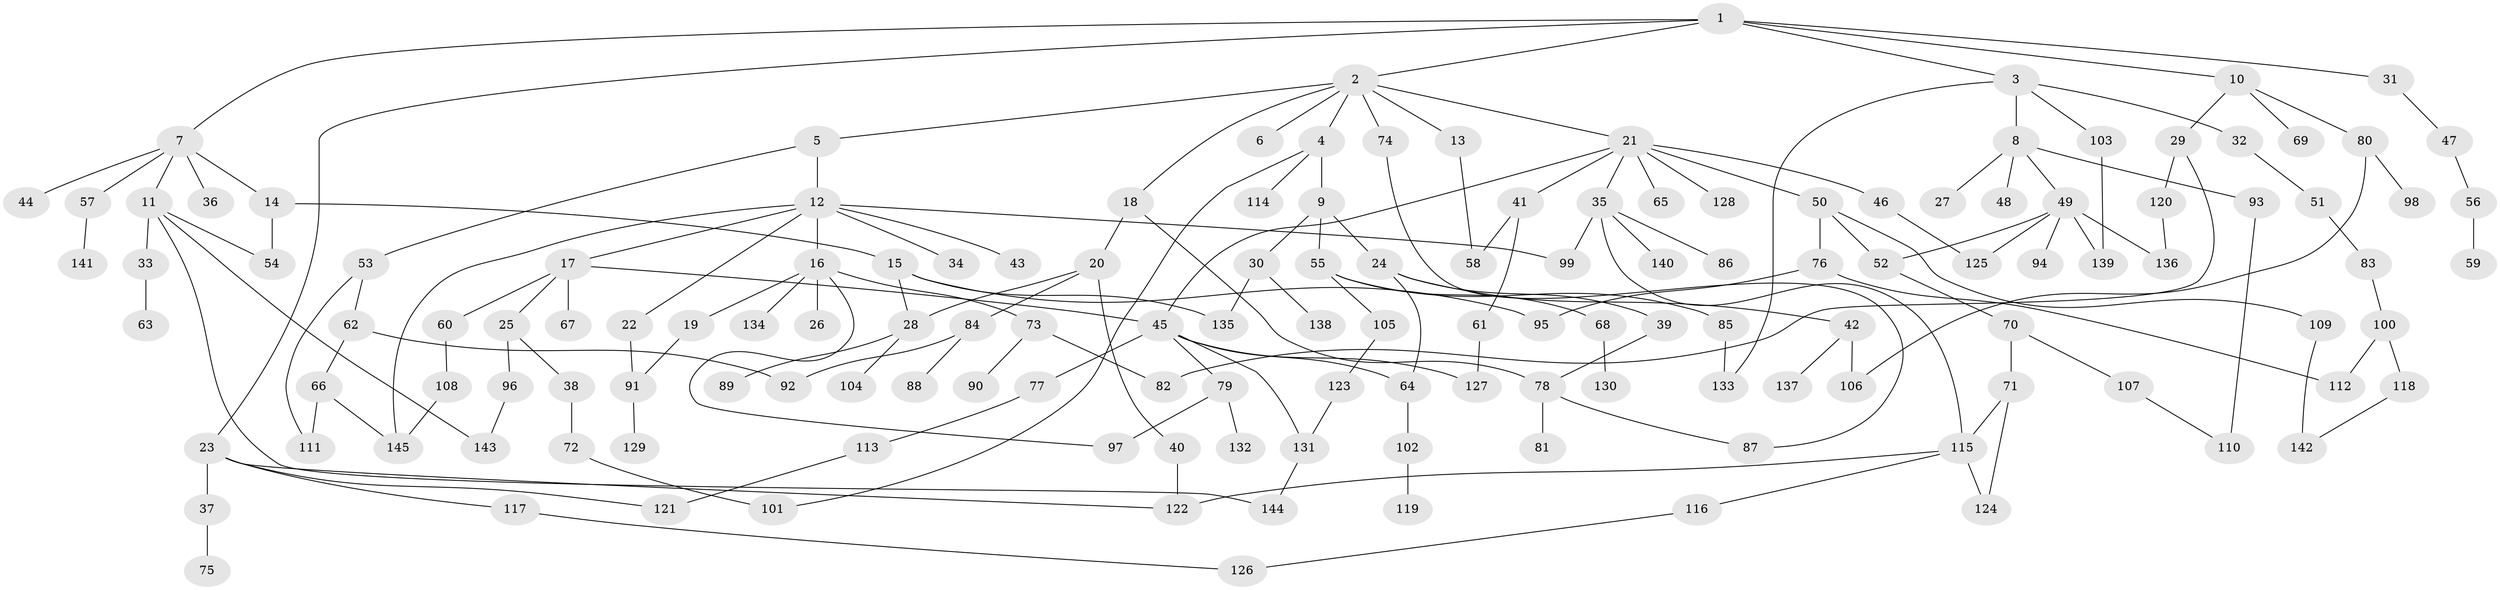 // Generated by graph-tools (version 1.1) at 2025/13/03/09/25 04:13:27]
// undirected, 145 vertices, 181 edges
graph export_dot {
graph [start="1"]
  node [color=gray90,style=filled];
  1;
  2;
  3;
  4;
  5;
  6;
  7;
  8;
  9;
  10;
  11;
  12;
  13;
  14;
  15;
  16;
  17;
  18;
  19;
  20;
  21;
  22;
  23;
  24;
  25;
  26;
  27;
  28;
  29;
  30;
  31;
  32;
  33;
  34;
  35;
  36;
  37;
  38;
  39;
  40;
  41;
  42;
  43;
  44;
  45;
  46;
  47;
  48;
  49;
  50;
  51;
  52;
  53;
  54;
  55;
  56;
  57;
  58;
  59;
  60;
  61;
  62;
  63;
  64;
  65;
  66;
  67;
  68;
  69;
  70;
  71;
  72;
  73;
  74;
  75;
  76;
  77;
  78;
  79;
  80;
  81;
  82;
  83;
  84;
  85;
  86;
  87;
  88;
  89;
  90;
  91;
  92;
  93;
  94;
  95;
  96;
  97;
  98;
  99;
  100;
  101;
  102;
  103;
  104;
  105;
  106;
  107;
  108;
  109;
  110;
  111;
  112;
  113;
  114;
  115;
  116;
  117;
  118;
  119;
  120;
  121;
  122;
  123;
  124;
  125;
  126;
  127;
  128;
  129;
  130;
  131;
  132;
  133;
  134;
  135;
  136;
  137;
  138;
  139;
  140;
  141;
  142;
  143;
  144;
  145;
  1 -- 2;
  1 -- 3;
  1 -- 7;
  1 -- 10;
  1 -- 23;
  1 -- 31;
  2 -- 4;
  2 -- 5;
  2 -- 6;
  2 -- 13;
  2 -- 18;
  2 -- 21;
  2 -- 74;
  3 -- 8;
  3 -- 32;
  3 -- 103;
  3 -- 133;
  4 -- 9;
  4 -- 101;
  4 -- 114;
  5 -- 12;
  5 -- 53;
  7 -- 11;
  7 -- 14;
  7 -- 36;
  7 -- 44;
  7 -- 57;
  8 -- 27;
  8 -- 48;
  8 -- 49;
  8 -- 93;
  9 -- 24;
  9 -- 30;
  9 -- 55;
  10 -- 29;
  10 -- 69;
  10 -- 80;
  11 -- 33;
  11 -- 54;
  11 -- 143;
  11 -- 144;
  12 -- 16;
  12 -- 17;
  12 -- 22;
  12 -- 34;
  12 -- 43;
  12 -- 145;
  12 -- 99;
  13 -- 58;
  14 -- 15;
  14 -- 54;
  15 -- 28;
  15 -- 135;
  15 -- 95;
  16 -- 19;
  16 -- 26;
  16 -- 73;
  16 -- 134;
  16 -- 97;
  17 -- 25;
  17 -- 60;
  17 -- 67;
  17 -- 45;
  18 -- 20;
  18 -- 78;
  19 -- 91;
  20 -- 40;
  20 -- 84;
  20 -- 28;
  21 -- 35;
  21 -- 41;
  21 -- 45;
  21 -- 46;
  21 -- 50;
  21 -- 65;
  21 -- 128;
  22 -- 91;
  23 -- 37;
  23 -- 117;
  23 -- 122;
  23 -- 121;
  24 -- 39;
  24 -- 42;
  24 -- 64;
  25 -- 38;
  25 -- 96;
  28 -- 89;
  28 -- 104;
  29 -- 120;
  29 -- 82;
  30 -- 135;
  30 -- 138;
  31 -- 47;
  32 -- 51;
  33 -- 63;
  35 -- 86;
  35 -- 99;
  35 -- 140;
  35 -- 115;
  37 -- 75;
  38 -- 72;
  39 -- 78;
  40 -- 122;
  41 -- 58;
  41 -- 61;
  42 -- 137;
  42 -- 106;
  45 -- 77;
  45 -- 79;
  45 -- 127;
  45 -- 131;
  45 -- 64;
  46 -- 125;
  47 -- 56;
  49 -- 52;
  49 -- 94;
  49 -- 125;
  49 -- 136;
  49 -- 139;
  50 -- 76;
  50 -- 109;
  50 -- 52;
  51 -- 83;
  52 -- 70;
  53 -- 62;
  53 -- 111;
  55 -- 68;
  55 -- 85;
  55 -- 105;
  56 -- 59;
  57 -- 141;
  60 -- 108;
  61 -- 127;
  62 -- 66;
  62 -- 92;
  64 -- 102;
  66 -- 111;
  66 -- 145;
  68 -- 130;
  70 -- 71;
  70 -- 107;
  71 -- 115;
  71 -- 124;
  72 -- 101;
  73 -- 82;
  73 -- 90;
  74 -- 87;
  76 -- 95;
  76 -- 112;
  77 -- 113;
  78 -- 81;
  78 -- 87;
  79 -- 97;
  79 -- 132;
  80 -- 98;
  80 -- 106;
  83 -- 100;
  84 -- 88;
  84 -- 92;
  85 -- 133;
  91 -- 129;
  93 -- 110;
  96 -- 143;
  100 -- 118;
  100 -- 112;
  102 -- 119;
  103 -- 139;
  105 -- 123;
  107 -- 110;
  108 -- 145;
  109 -- 142;
  113 -- 121;
  115 -- 116;
  115 -- 124;
  115 -- 122;
  116 -- 126;
  117 -- 126;
  118 -- 142;
  120 -- 136;
  123 -- 131;
  131 -- 144;
}
